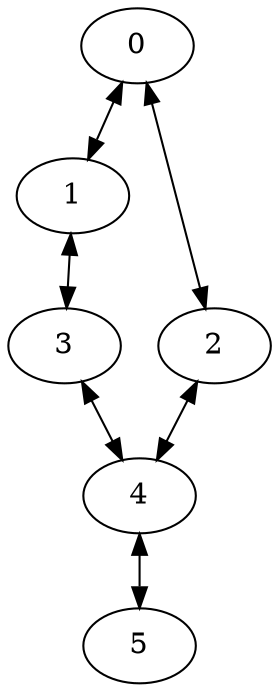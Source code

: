 digraph G {
	0 -> 1 [dir=both]
	0 -> 2 [dir=both]
	1 -> 3 [dir=both]
	2 -> 4 [dir=both]
	3 -> 4 [dir=both]
	4 -> 5 [dir=both]
}